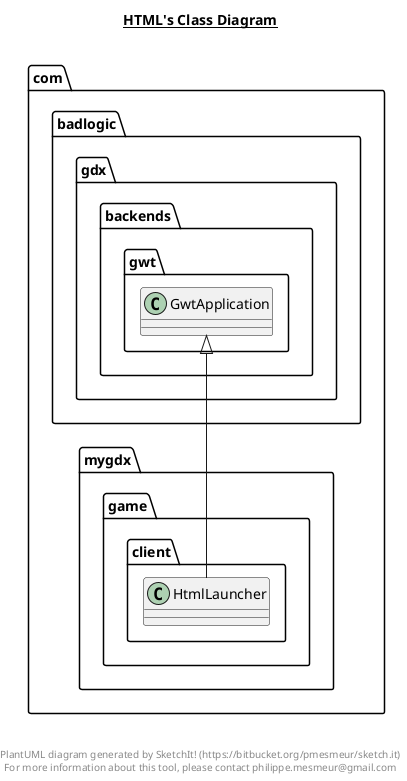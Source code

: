 @startuml

title __HTML's Class Diagram__\n

  namespace com.mygdx.game.client {
    class com.mygdx.game.client.HtmlLauncher {
    }
  }
  

  com.mygdx.game.client.HtmlLauncher -up-|> com.badlogic.gdx.backends.gwt.GwtApplication


right footer


PlantUML diagram generated by SketchIt! (https://bitbucket.org/pmesmeur/sketch.it)
For more information about this tool, please contact philippe.mesmeur@gmail.com
endfooter

@enduml
